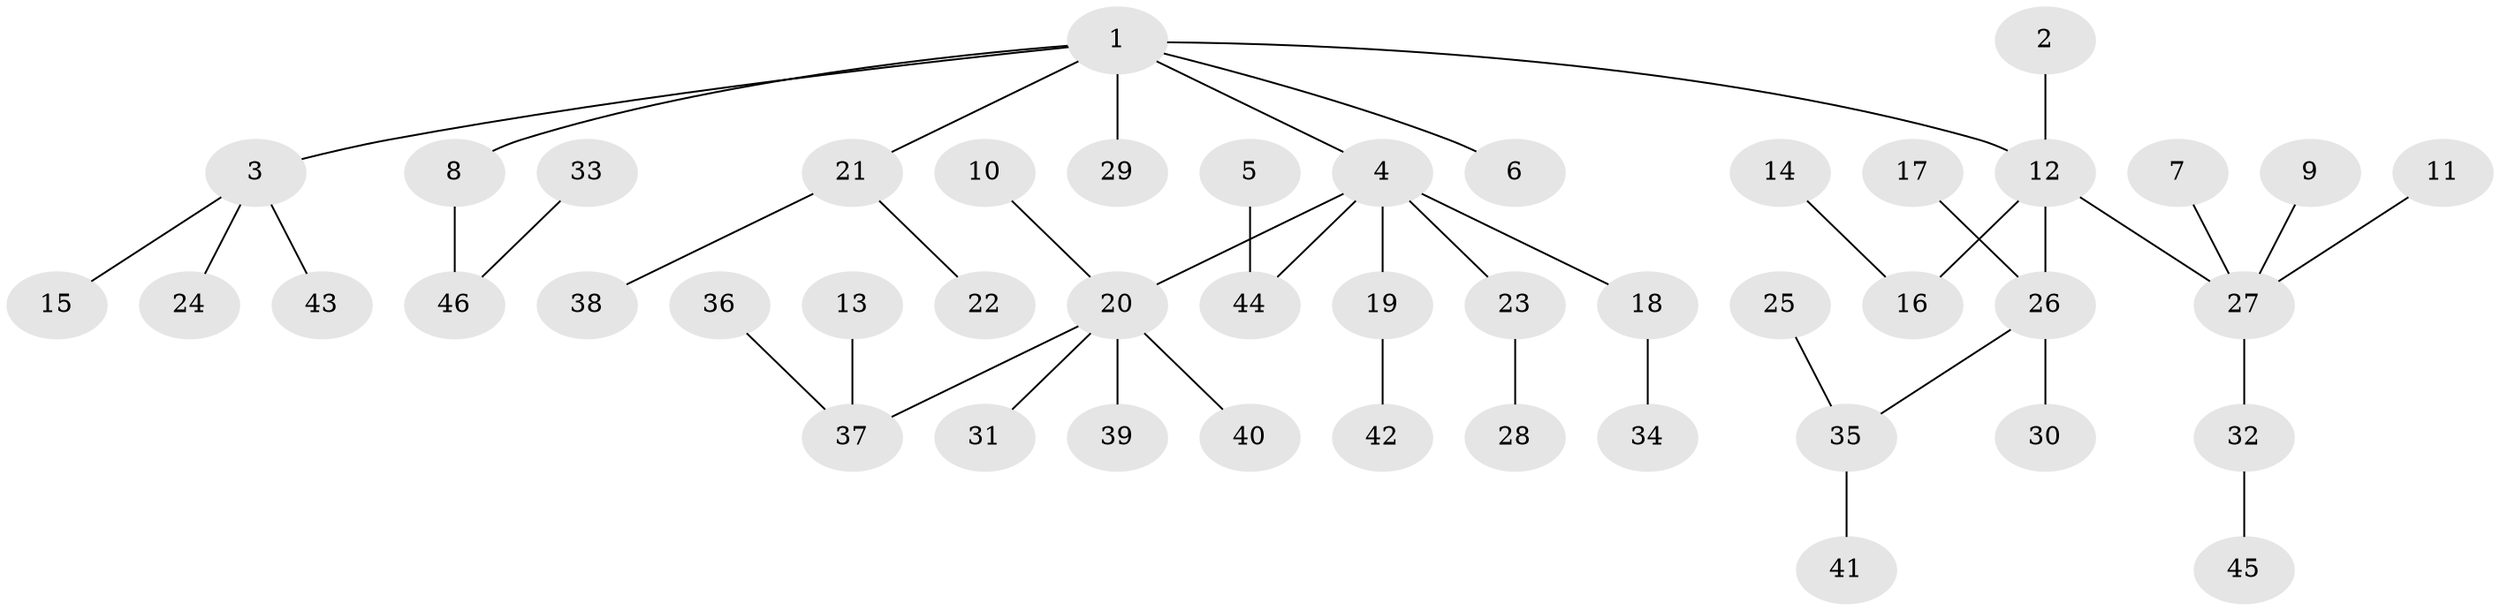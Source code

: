 // original degree distribution, {6: 0.03296703296703297, 3: 0.08791208791208792, 4: 0.07692307692307693, 5: 0.03296703296703297, 1: 0.4945054945054945, 2: 0.27472527472527475}
// Generated by graph-tools (version 1.1) at 2025/50/03/09/25 03:50:20]
// undirected, 46 vertices, 45 edges
graph export_dot {
graph [start="1"]
  node [color=gray90,style=filled];
  1;
  2;
  3;
  4;
  5;
  6;
  7;
  8;
  9;
  10;
  11;
  12;
  13;
  14;
  15;
  16;
  17;
  18;
  19;
  20;
  21;
  22;
  23;
  24;
  25;
  26;
  27;
  28;
  29;
  30;
  31;
  32;
  33;
  34;
  35;
  36;
  37;
  38;
  39;
  40;
  41;
  42;
  43;
  44;
  45;
  46;
  1 -- 3 [weight=1.0];
  1 -- 4 [weight=1.0];
  1 -- 6 [weight=1.0];
  1 -- 8 [weight=1.0];
  1 -- 12 [weight=1.0];
  1 -- 21 [weight=1.0];
  1 -- 29 [weight=1.0];
  2 -- 12 [weight=1.0];
  3 -- 15 [weight=1.0];
  3 -- 24 [weight=1.0];
  3 -- 43 [weight=1.0];
  4 -- 18 [weight=1.0];
  4 -- 19 [weight=1.0];
  4 -- 20 [weight=1.0];
  4 -- 23 [weight=1.0];
  4 -- 44 [weight=1.0];
  5 -- 44 [weight=1.0];
  7 -- 27 [weight=1.0];
  8 -- 46 [weight=1.0];
  9 -- 27 [weight=1.0];
  10 -- 20 [weight=1.0];
  11 -- 27 [weight=1.0];
  12 -- 16 [weight=1.0];
  12 -- 26 [weight=1.0];
  12 -- 27 [weight=1.0];
  13 -- 37 [weight=1.0];
  14 -- 16 [weight=1.0];
  17 -- 26 [weight=1.0];
  18 -- 34 [weight=1.0];
  19 -- 42 [weight=1.0];
  20 -- 31 [weight=1.0];
  20 -- 37 [weight=1.0];
  20 -- 39 [weight=1.0];
  20 -- 40 [weight=1.0];
  21 -- 22 [weight=1.0];
  21 -- 38 [weight=1.0];
  23 -- 28 [weight=1.0];
  25 -- 35 [weight=1.0];
  26 -- 30 [weight=1.0];
  26 -- 35 [weight=1.0];
  27 -- 32 [weight=1.0];
  32 -- 45 [weight=1.0];
  33 -- 46 [weight=1.0];
  35 -- 41 [weight=1.0];
  36 -- 37 [weight=1.0];
}
